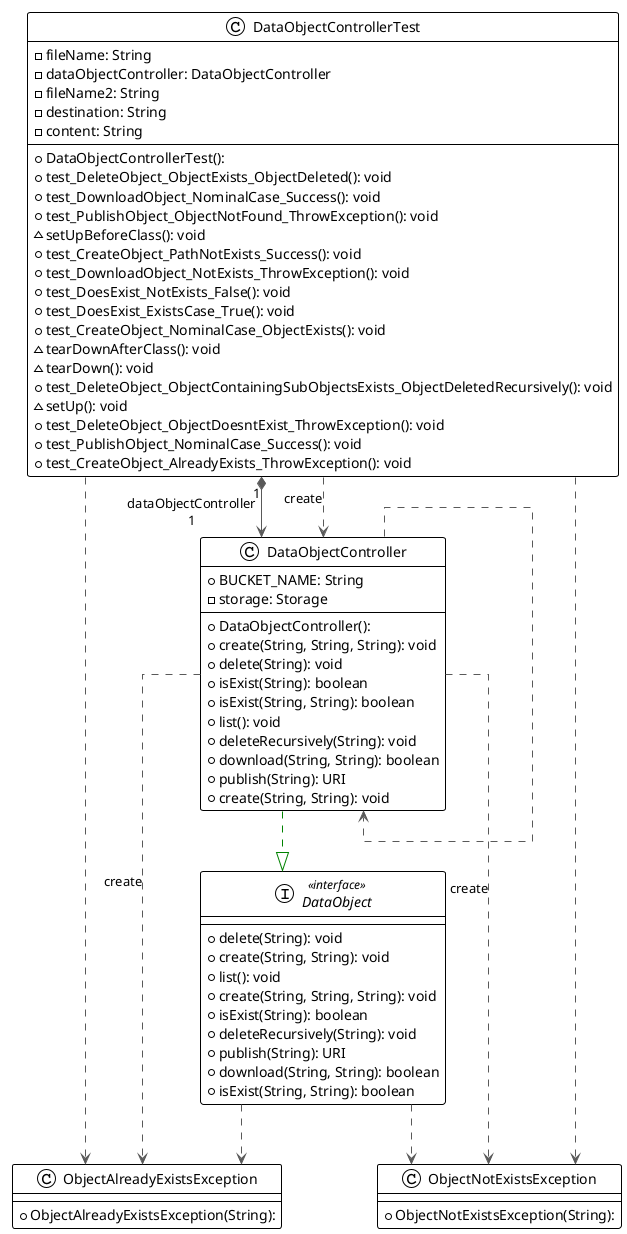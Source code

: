 @startuml

!theme plain
top to bottom direction
skinparam linetype ortho

interface DataObject << interface >> {
  + delete(String): void
  + create(String, String): void
  + list(): void
  + create(String, String, String): void
  + isExist(String): boolean
  + deleteRecursively(String): void
  + publish(String): URI
  + download(String, String): boolean
  + isExist(String, String): boolean
}
class DataObjectController {
  + DataObjectController(): 
  + BUCKET_NAME: String
  - storage: Storage
  + create(String, String, String): void
  + delete(String): void
  + isExist(String): boolean
  + isExist(String, String): boolean
  + list(): void
  + deleteRecursively(String): void
  + download(String, String): boolean
  + publish(String): URI
  + create(String, String): void
}
class DataObjectControllerTest {
  + DataObjectControllerTest(): 
  - fileName: String
  - dataObjectController: DataObjectController
  - fileName2: String
  - destination: String
  - content: String
  + test_DeleteObject_ObjectExists_ObjectDeleted(): void
  + test_DownloadObject_NominalCase_Success(): void
  + test_PublishObject_ObjectNotFound_ThrowException(): void
  ~ setUpBeforeClass(): void
  + test_CreateObject_PathNotExists_Success(): void
  + test_DownloadObject_NotExists_ThrowException(): void
  + test_DoesExist_NotExists_False(): void
  + test_DoesExist_ExistsCase_True(): void
  + test_CreateObject_NominalCase_ObjectExists(): void
  ~ tearDownAfterClass(): void
  ~ tearDown(): void
  + test_DeleteObject_ObjectContainingSubObjectsExists_ObjectDeletedRecursively(): void
  ~ setUp(): void
  + test_DeleteObject_ObjectDoesntExist_ThrowException(): void
  + test_PublishObject_NominalCase_Success(): void
  + test_CreateObject_AlreadyExists_ThrowException(): void
}
class ObjectAlreadyExistsException {
  + ObjectAlreadyExistsException(String): 
}
class ObjectNotExistsException {
  + ObjectNotExistsException(String): 
}

DataObject                    -[#595959,dashed]->  ObjectAlreadyExistsException 
DataObject                    -[#595959,dashed]->  ObjectNotExistsException     
DataObjectController          -[#008200,dashed]-^  DataObject                   
DataObjectController          -[#595959,dashed]->  DataObjectController         
DataObjectController          -[#595959,dashed]->  ObjectAlreadyExistsException : "«create»"
DataObjectController          -[#595959,dashed]->  ObjectNotExistsException     : "«create»"
DataObjectControllerTest     "1" *-[#595959,plain]-> "dataObjectController\n1" DataObjectController         
DataObjectControllerTest      -[#595959,dashed]->  DataObjectController         : "«create»"
DataObjectControllerTest      -[#595959,dashed]->  ObjectAlreadyExistsException 
DataObjectControllerTest      -[#595959,dashed]->  ObjectNotExistsException     
@enduml
